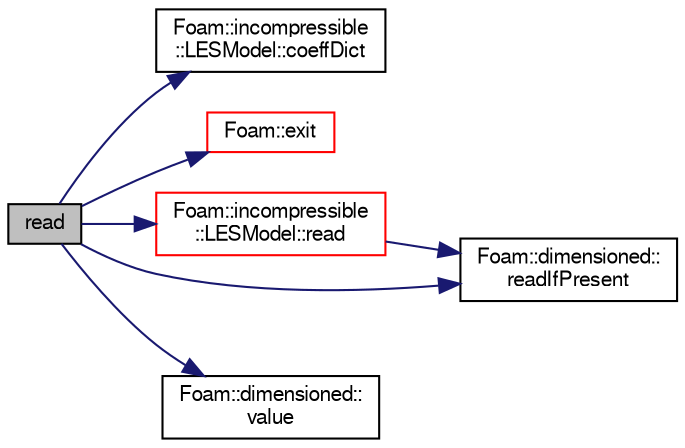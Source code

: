 digraph "read"
{
  bgcolor="transparent";
  edge [fontname="FreeSans",fontsize="10",labelfontname="FreeSans",labelfontsize="10"];
  node [fontname="FreeSans",fontsize="10",shape=record];
  rankdir="LR";
  Node1624 [label="read",height=0.2,width=0.4,color="black", fillcolor="grey75", style="filled", fontcolor="black"];
  Node1624 -> Node1625 [color="midnightblue",fontsize="10",style="solid",fontname="FreeSans"];
  Node1625 [label="Foam::incompressible\l::LESModel::coeffDict",height=0.2,width=0.4,color="black",URL="$a30874.html#a200eb13d75fb73a9827b5f5c754e027f",tooltip="Const access to the coefficients dictionary,. "];
  Node1624 -> Node1626 [color="midnightblue",fontsize="10",style="solid",fontname="FreeSans"];
  Node1626 [label="Foam::exit",height=0.2,width=0.4,color="red",URL="$a21124.html#a06ca7250d8e89caf05243ec094843642"];
  Node1624 -> Node1673 [color="midnightblue",fontsize="10",style="solid",fontname="FreeSans"];
  Node1673 [label="Foam::incompressible\l::LESModel::read",height=0.2,width=0.4,color="red",URL="$a30874.html#af816873151ddb0126e98bb2f914d8ed5",tooltip="Read LESProperties dictionary. "];
  Node1673 -> Node1965 [color="midnightblue",fontsize="10",style="solid",fontname="FreeSans"];
  Node1965 [label="Foam::dimensioned::\lreadIfPresent",height=0.2,width=0.4,color="black",URL="$a26366.html#ae9908fe8be8b23b418bf2ae8987b9abd",tooltip="Update the value of dimensioned<Type> if found in the dictionary. "];
  Node1624 -> Node1965 [color="midnightblue",fontsize="10",style="solid",fontname="FreeSans"];
  Node1624 -> Node1886 [color="midnightblue",fontsize="10",style="solid",fontname="FreeSans"];
  Node1886 [label="Foam::dimensioned::\lvalue",height=0.2,width=0.4,color="black",URL="$a26366.html#a7948200a26c85fc3a83ffa510a91d668",tooltip="Return const reference to value. "];
}
